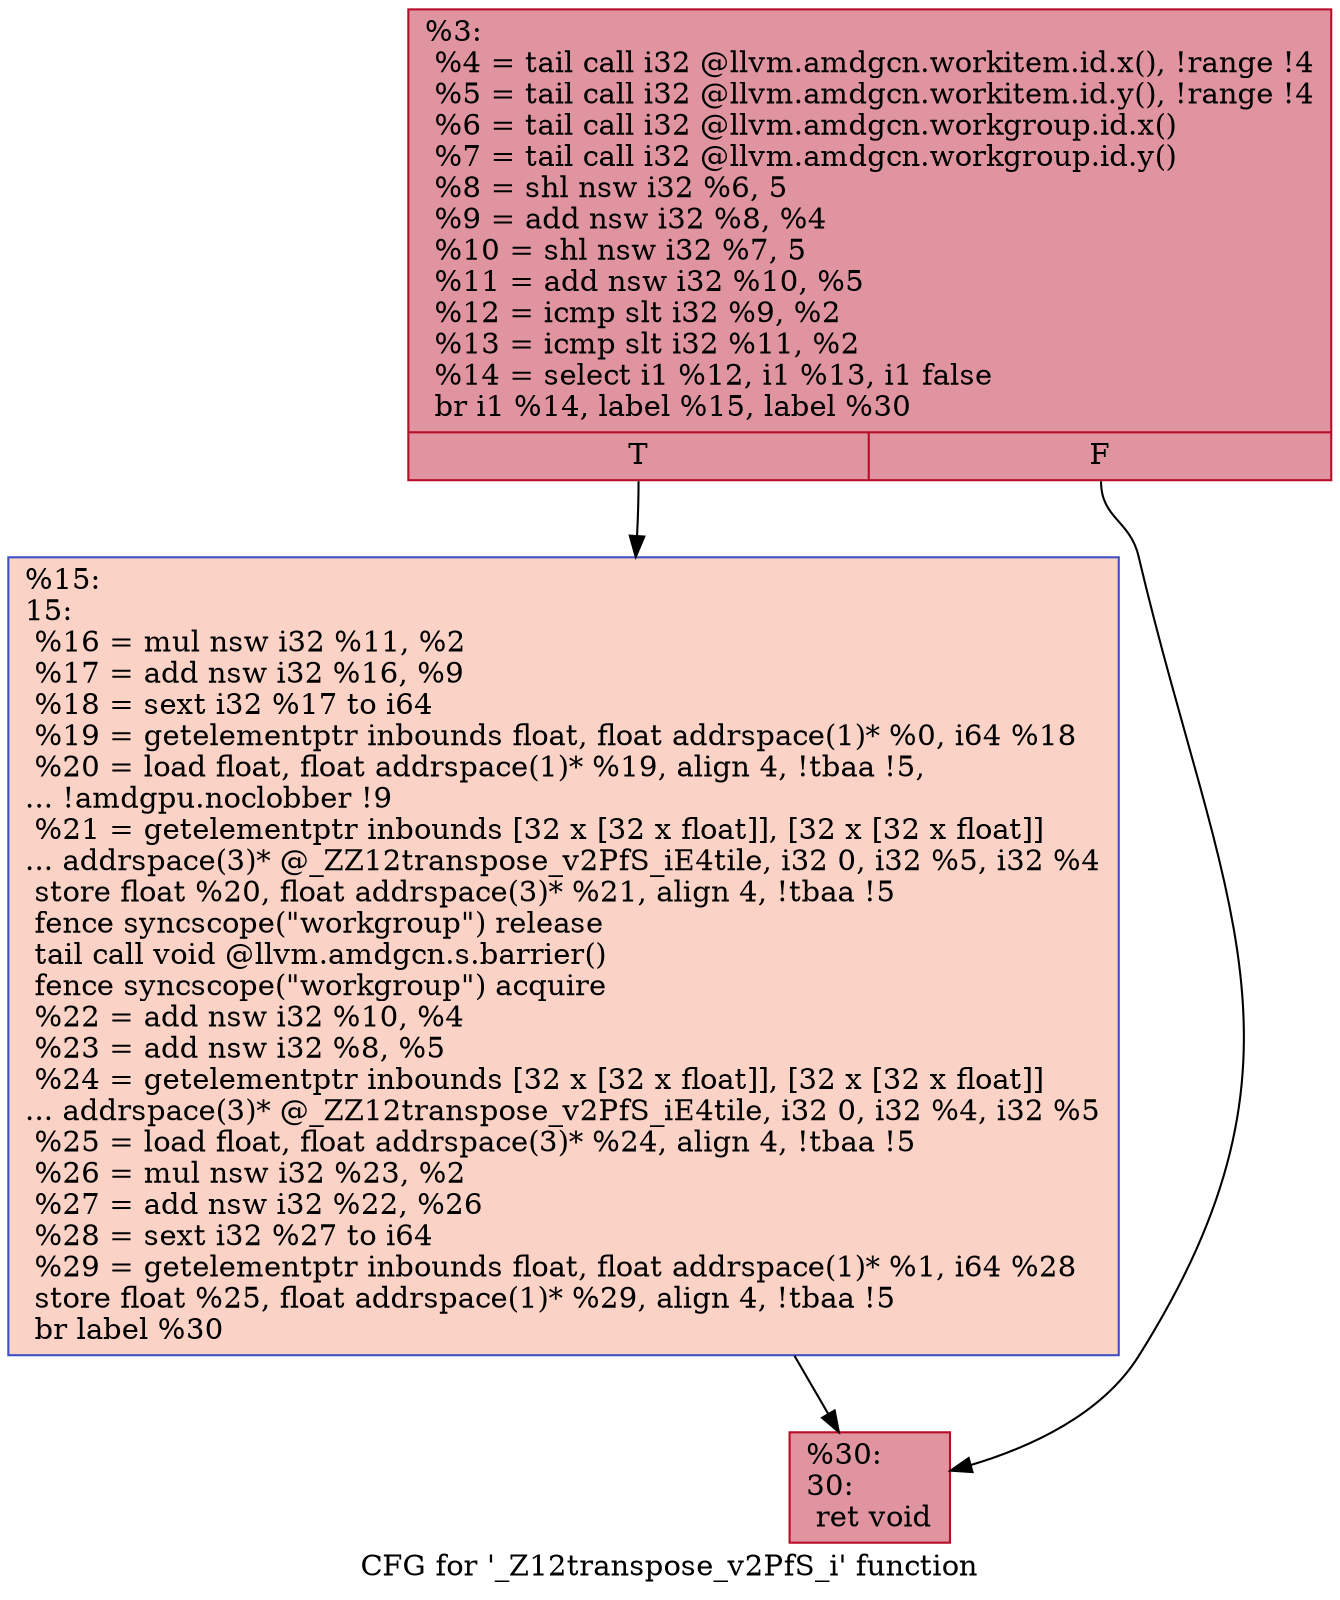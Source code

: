 digraph "CFG for '_Z12transpose_v2PfS_i' function" {
	label="CFG for '_Z12transpose_v2PfS_i' function";

	Node0x5a1ef00 [shape=record,color="#b70d28ff", style=filled, fillcolor="#b70d2870",label="{%3:\l  %4 = tail call i32 @llvm.amdgcn.workitem.id.x(), !range !4\l  %5 = tail call i32 @llvm.amdgcn.workitem.id.y(), !range !4\l  %6 = tail call i32 @llvm.amdgcn.workgroup.id.x()\l  %7 = tail call i32 @llvm.amdgcn.workgroup.id.y()\l  %8 = shl nsw i32 %6, 5\l  %9 = add nsw i32 %8, %4\l  %10 = shl nsw i32 %7, 5\l  %11 = add nsw i32 %10, %5\l  %12 = icmp slt i32 %9, %2\l  %13 = icmp slt i32 %11, %2\l  %14 = select i1 %12, i1 %13, i1 false\l  br i1 %14, label %15, label %30\l|{<s0>T|<s1>F}}"];
	Node0x5a1ef00:s0 -> Node0x5a1fc90;
	Node0x5a1ef00:s1 -> Node0x5a213e0;
	Node0x5a1fc90 [shape=record,color="#3d50c3ff", style=filled, fillcolor="#f59c7d70",label="{%15:\l15:                                               \l  %16 = mul nsw i32 %11, %2\l  %17 = add nsw i32 %16, %9\l  %18 = sext i32 %17 to i64\l  %19 = getelementptr inbounds float, float addrspace(1)* %0, i64 %18\l  %20 = load float, float addrspace(1)* %19, align 4, !tbaa !5,\l... !amdgpu.noclobber !9\l  %21 = getelementptr inbounds [32 x [32 x float]], [32 x [32 x float]]\l... addrspace(3)* @_ZZ12transpose_v2PfS_iE4tile, i32 0, i32 %5, i32 %4\l  store float %20, float addrspace(3)* %21, align 4, !tbaa !5\l  fence syncscope(\"workgroup\") release\l  tail call void @llvm.amdgcn.s.barrier()\l  fence syncscope(\"workgroup\") acquire\l  %22 = add nsw i32 %10, %4\l  %23 = add nsw i32 %8, %5\l  %24 = getelementptr inbounds [32 x [32 x float]], [32 x [32 x float]]\l... addrspace(3)* @_ZZ12transpose_v2PfS_iE4tile, i32 0, i32 %4, i32 %5\l  %25 = load float, float addrspace(3)* %24, align 4, !tbaa !5\l  %26 = mul nsw i32 %23, %2\l  %27 = add nsw i32 %22, %26\l  %28 = sext i32 %27 to i64\l  %29 = getelementptr inbounds float, float addrspace(1)* %1, i64 %28\l  store float %25, float addrspace(1)* %29, align 4, !tbaa !5\l  br label %30\l}"];
	Node0x5a1fc90 -> Node0x5a213e0;
	Node0x5a213e0 [shape=record,color="#b70d28ff", style=filled, fillcolor="#b70d2870",label="{%30:\l30:                                               \l  ret void\l}"];
}
